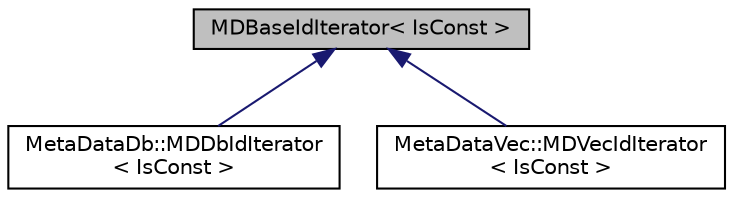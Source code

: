 digraph "MDBaseIdIterator&lt; IsConst &gt;"
{
  edge [fontname="Helvetica",fontsize="10",labelfontname="Helvetica",labelfontsize="10"];
  node [fontname="Helvetica",fontsize="10",shape=record];
  Node0 [label="MDBaseIdIterator\< IsConst \>",height=0.2,width=0.4,color="black", fillcolor="grey75", style="filled", fontcolor="black"];
  Node0 -> Node1 [dir="back",color="midnightblue",fontsize="10",style="solid",fontname="Helvetica"];
  Node1 [label="MetaDataDb::MDDbIdIterator\l\< IsConst \>",height=0.2,width=0.4,color="black", fillcolor="white", style="filled",URL="$structMetaDataDb_1_1MDDbIdIterator.html"];
  Node0 -> Node2 [dir="back",color="midnightblue",fontsize="10",style="solid",fontname="Helvetica"];
  Node2 [label="MetaDataVec::MDVecIdIterator\l\< IsConst \>",height=0.2,width=0.4,color="black", fillcolor="white", style="filled",URL="$structMetaDataVec_1_1MDVecIdIterator.html"];
}
